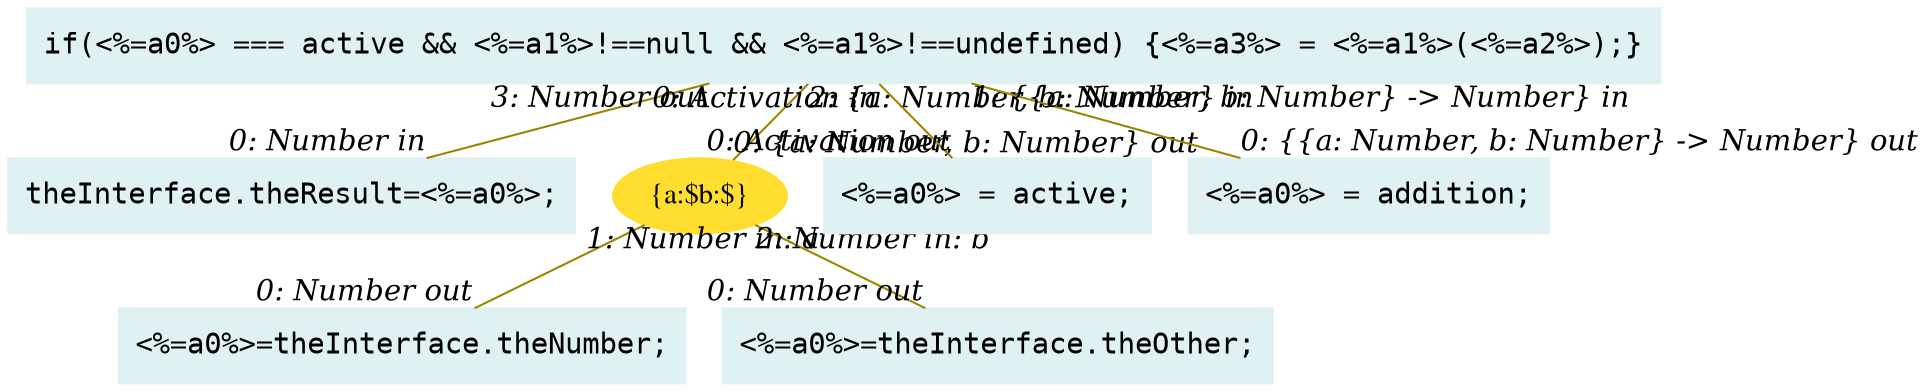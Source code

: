 digraph g{node_698 [shape="box", style="filled", color="#dff1f2", fontname="Courier", label="<%=a0%>=theInterface.theNumber;
" ]
node_700 [shape="box", style="filled", color="#dff1f2", fontname="Courier", label="<%=a0%>=theInterface.theOther;
" ]
node_702 [shape="box", style="filled", color="#dff1f2", fontname="Courier", label="theInterface.theResult=<%=a0%>;
" ]
node_726 [shape="ellipse", style="filled", color="#ffde2f", fontname="Times", label="{a:$b:$}" ]
node_742 [shape="box", style="filled", color="#dff1f2", fontname="Courier", label="<%=a0%> = active;
" ]
node_745 [shape="box", style="filled", color="#dff1f2", fontname="Courier", label="<%=a0%> = addition;
" ]
node_747 [shape="box", style="filled", color="#dff1f2", fontname="Courier", label="if(<%=a0%> === active && <%=a1%>!==null && <%=a1%>!==undefined) {<%=a3%> = <%=a1%>(<%=a2%>);}
" ]
node_747 -> node_742 [dir=none, arrowHead=none, fontname="Times-Italic", arrowsize=1, color="#9d8400", label="",  headlabel="0: Activation out", taillabel="0: Activation in" ]
node_747 -> node_745 [dir=none, arrowHead=none, fontname="Times-Italic", arrowsize=1, color="#9d8400", label="",  headlabel="0: {{a: Number, b: Number} -> Number} out", taillabel="1: {{a: Number, b: Number} -> Number} in" ]
node_747 -> node_726 [dir=none, arrowHead=none, fontname="Times-Italic", arrowsize=1, color="#9d8400", label="",  headlabel="0: {a: Number, b: Number} out", taillabel="2: {a: Number, b: Number} in" ]
node_726 -> node_698 [dir=none, arrowHead=none, fontname="Times-Italic", arrowsize=1, color="#9d8400", label="",  headlabel="0: Number out", taillabel="1: Number in: a" ]
node_726 -> node_700 [dir=none, arrowHead=none, fontname="Times-Italic", arrowsize=1, color="#9d8400", label="",  headlabel="0: Number out", taillabel="2: Number in: b" ]
node_747 -> node_702 [dir=none, arrowHead=none, fontname="Times-Italic", arrowsize=1, color="#9d8400", label="",  headlabel="0: Number in", taillabel="3: Number out" ]
}